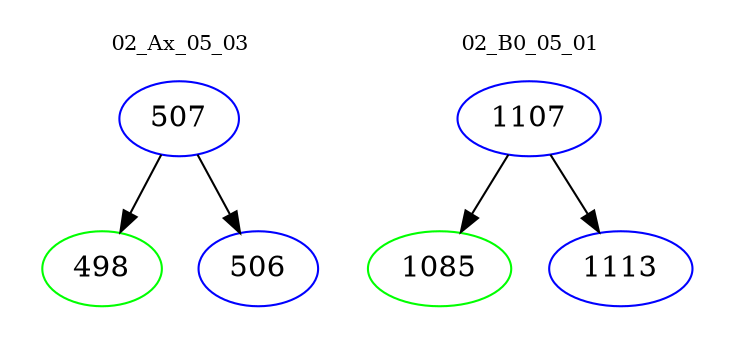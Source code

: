 digraph{
subgraph cluster_0 {
color = white
label = "02_Ax_05_03";
fontsize=10;
T0_507 [label="507", color="blue"]
T0_507 -> T0_498 [color="black"]
T0_498 [label="498", color="green"]
T0_507 -> T0_506 [color="black"]
T0_506 [label="506", color="blue"]
}
subgraph cluster_1 {
color = white
label = "02_B0_05_01";
fontsize=10;
T1_1107 [label="1107", color="blue"]
T1_1107 -> T1_1085 [color="black"]
T1_1085 [label="1085", color="green"]
T1_1107 -> T1_1113 [color="black"]
T1_1113 [label="1113", color="blue"]
}
}
